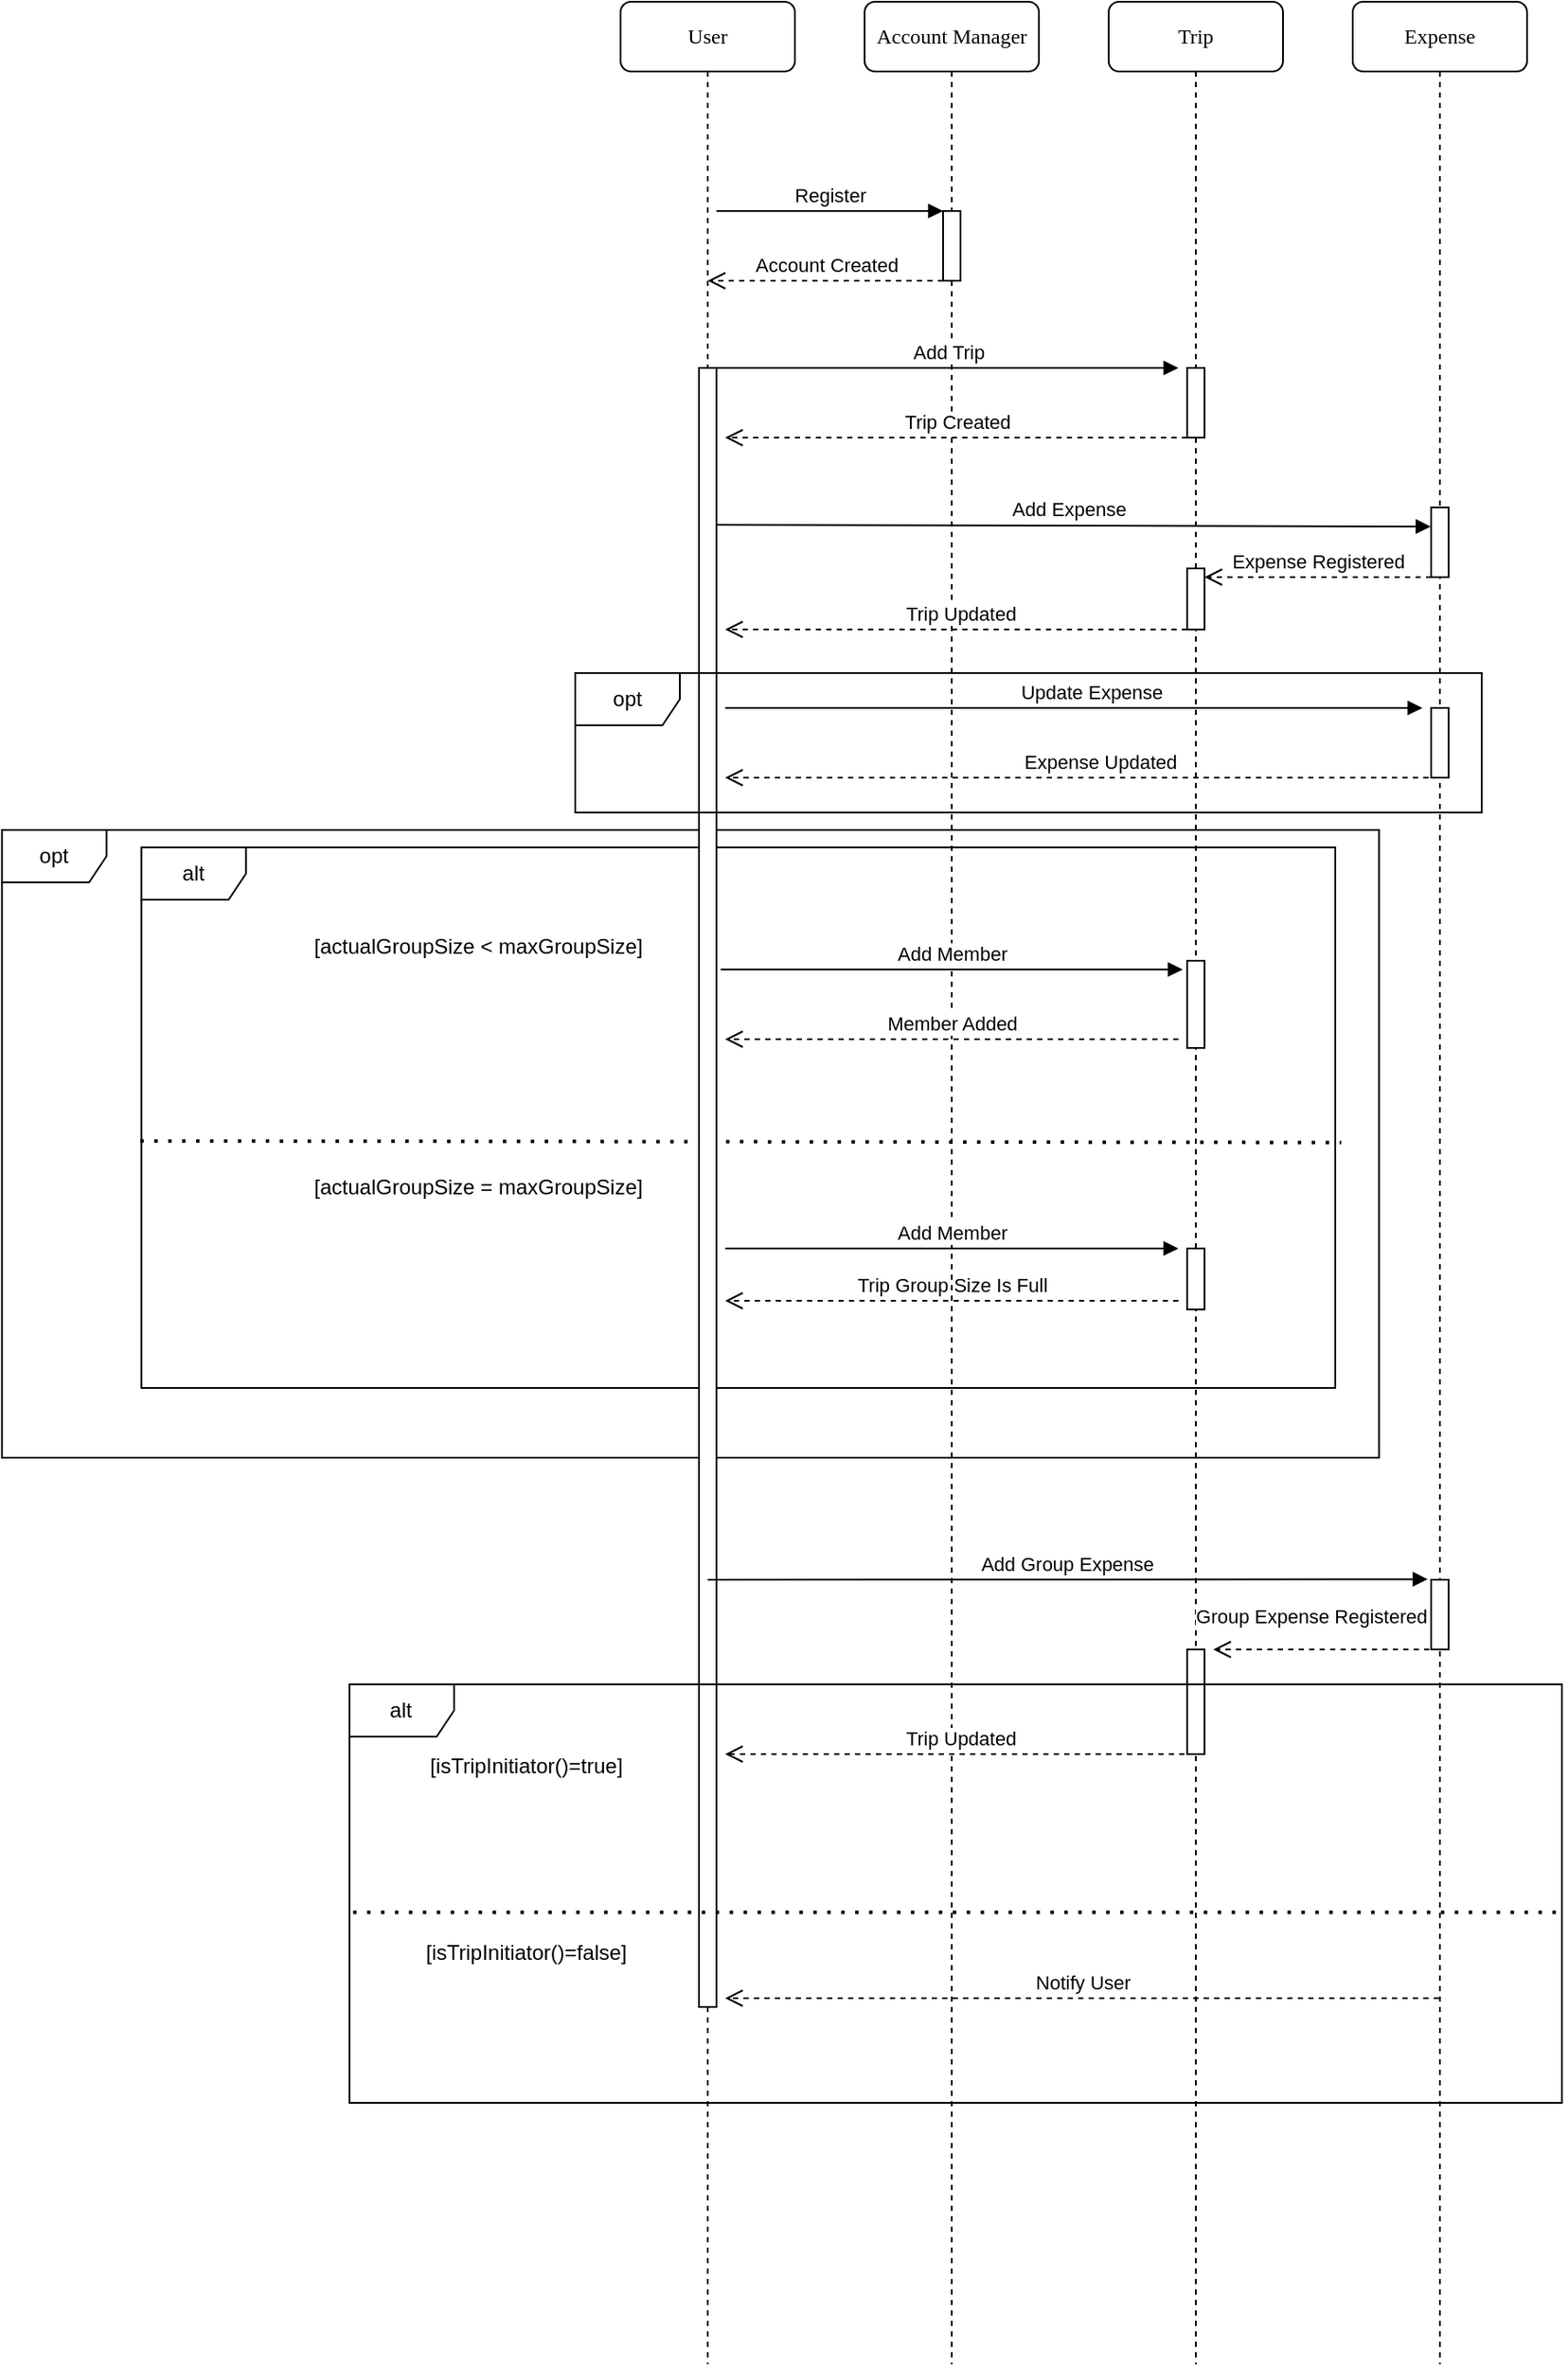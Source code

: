 <mxfile version="16.4.0" type="device"><diagram name="Page-1" id="13e1069c-82ec-6db2-03f1-153e76fe0fe0"><mxGraphModel dx="1385" dy="729" grid="1" gridSize="10" guides="1" tooltips="1" connect="1" arrows="1" fold="1" page="1" pageScale="1" pageWidth="1100" pageHeight="850" background="none" math="0" shadow="0"><root><mxCell id="0"/><mxCell id="1" parent="0"/><mxCell id="Bf9H2UPuoOY0qEnE6oBx-1" value="" style="group" vertex="1" connectable="0" parent="1"><mxGeometry x="280" y="540" width="745.138" height="350" as="geometry"/></mxCell><mxCell id="eTFLMmGqa3UORQQZCSRP-9" value="[actualGroupSize &amp;lt; maxGroupSize]" style="text;html=1;strokeColor=none;fillColor=none;align=center;verticalAlign=middle;whiteSpace=wrap;rounded=0;" parent="Bf9H2UPuoOY0qEnE6oBx-1" vertex="1"><mxGeometry x="0.018" y="41.469" width="456.568" height="31" as="geometry"/></mxCell><mxCell id="eTFLMmGqa3UORQQZCSRP-38" value="[actualGroupSize = maxGroupSize]" style="text;html=1;strokeColor=none;fillColor=none;align=center;verticalAlign=middle;whiteSpace=wrap;rounded=0;" parent="Bf9H2UPuoOY0qEnE6oBx-1" vertex="1"><mxGeometry y="179.302" width="456.568" height="31" as="geometry"/></mxCell><mxCell id="Bf9H2UPuoOY0qEnE6oBx-2" value="" style="group" vertex="1" connectable="0" parent="Bf9H2UPuoOY0qEnE6oBx-1"><mxGeometry x="35.138" width="710" height="350" as="geometry"/></mxCell><mxCell id="eTFLMmGqa3UORQQZCSRP-8" value="alt" style="shape=umlFrame;whiteSpace=wrap;html=1;width=60;height=30;" parent="Bf9H2UPuoOY0qEnE6oBx-2" vertex="1"><mxGeometry width="684.852" height="310" as="geometry"/></mxCell><mxCell id="eTFLMmGqa3UORQQZCSRP-37" value="" style="endArrow=none;dashed=1;html=1;dashPattern=1 3;strokeWidth=2;rounded=0;entryX=1.005;entryY=0.546;entryDx=0;entryDy=0;entryPerimeter=0;exitX=-0.001;exitY=0.543;exitDx=0;exitDy=0;exitPerimeter=0;" parent="Bf9H2UPuoOY0qEnE6oBx-2" target="eTFLMmGqa3UORQQZCSRP-8" edge="1" source="eTFLMmGqa3UORQQZCSRP-8"><mxGeometry width="50" height="50" relative="1" as="geometry"><mxPoint x="200.223" y="-31.0" as="sourcePoint"/><mxPoint x="314.365" y="-108.5" as="targetPoint"/></mxGeometry></mxCell><mxCell id="eTFLMmGqa3UORQQZCSRP-39" value="opt" style="shape=umlFrame;whiteSpace=wrap;html=1;" parent="Bf9H2UPuoOY0qEnE6oBx-2" vertex="1"><mxGeometry x="-80" y="-10" width="790" height="360" as="geometry"/></mxCell><mxCell id="Bf9H2UPuoOY0qEnE6oBx-7" value="Trip Group Size Is Full" style="html=1;verticalAlign=bottom;endArrow=open;dashed=1;endSize=8;rounded=0;" edge="1" parent="Bf9H2UPuoOY0qEnE6oBx-2"><mxGeometry relative="1" as="geometry"><mxPoint x="594.862" y="260" as="sourcePoint"/><mxPoint x="334.862" y="260" as="targetPoint"/><Array as="points"><mxPoint x="574.862" y="260"/><mxPoint x="484.862" y="260"/></Array></mxGeometry></mxCell><mxCell id="7baba1c4bc27f4b0-2" value="Account Manager" style="shape=umlLifeline;perimeter=lifelinePerimeter;whiteSpace=wrap;html=1;container=1;collapsible=0;recursiveResize=0;outlineConnect=0;rounded=1;shadow=0;comic=0;labelBackgroundColor=none;strokeWidth=1;fontFamily=Verdana;fontSize=12;align=center;" parent="1" vertex="1"><mxGeometry x="730" y="55" width="100" height="1355" as="geometry"/></mxCell><mxCell id="eTFLMmGqa3UORQQZCSRP-2" value="Account Created" style="html=1;verticalAlign=bottom;endArrow=open;dashed=1;endSize=8;rounded=0;" parent="7baba1c4bc27f4b0-2" target="7baba1c4bc27f4b0-8" edge="1"><mxGeometry relative="1" as="geometry"><mxPoint x="45" y="160" as="sourcePoint"/><mxPoint x="-35" y="160" as="targetPoint"/></mxGeometry></mxCell><mxCell id="eTFLMmGqa3UORQQZCSRP-33" value="Add Member" style="html=1;verticalAlign=bottom;endArrow=block;rounded=0;" parent="7baba1c4bc27f4b0-2" edge="1"><mxGeometry width="80" relative="1" as="geometry"><mxPoint x="-82.5" y="555" as="sourcePoint"/><mxPoint x="182.5" y="555" as="targetPoint"/><Array as="points"><mxPoint x="122.5" y="555"/></Array><mxPoint as="offset"/></mxGeometry></mxCell><mxCell id="eTFLMmGqa3UORQQZCSRP-34" value="Member Added" style="html=1;verticalAlign=bottom;endArrow=open;dashed=1;endSize=8;rounded=0;" parent="7baba1c4bc27f4b0-2" edge="1"><mxGeometry relative="1" as="geometry"><mxPoint x="180" y="595" as="sourcePoint"/><mxPoint x="-80" y="595" as="targetPoint"/></mxGeometry></mxCell><mxCell id="Bf9H2UPuoOY0qEnE6oBx-6" value="Add Member" style="html=1;verticalAlign=bottom;endArrow=block;rounded=0;" edge="1" parent="7baba1c4bc27f4b0-2"><mxGeometry width="80" relative="1" as="geometry"><mxPoint x="-80" y="715" as="sourcePoint"/><mxPoint x="180" y="715" as="targetPoint"/><mxPoint as="offset"/></mxGeometry></mxCell><mxCell id="Bf9H2UPuoOY0qEnE6oBx-13" value="Trip Updated" style="html=1;verticalAlign=bottom;endArrow=open;dashed=1;endSize=8;rounded=0;" edge="1" parent="7baba1c4bc27f4b0-2" source="eTFLMmGqa3UORQQZCSRP-20"><mxGeometry relative="1" as="geometry"><mxPoint x="180" y="1005" as="sourcePoint"/><mxPoint x="-80" y="1005" as="targetPoint"/></mxGeometry></mxCell><mxCell id="Bf9H2UPuoOY0qEnE6oBx-42" value="" style="html=1;points=[];perimeter=orthogonalPerimeter;" vertex="1" parent="7baba1c4bc27f4b0-2"><mxGeometry x="45" y="120" width="10" height="40" as="geometry"/></mxCell><mxCell id="7baba1c4bc27f4b0-8" value="User" style="shape=umlLifeline;perimeter=lifelinePerimeter;whiteSpace=wrap;html=1;container=1;collapsible=0;recursiveResize=0;outlineConnect=0;rounded=1;shadow=0;comic=0;labelBackgroundColor=none;strokeWidth=1;fontFamily=Verdana;fontSize=12;align=center;" parent="1" vertex="1"><mxGeometry x="590" y="55" width="100" height="1355" as="geometry"/></mxCell><mxCell id="Bf9H2UPuoOY0qEnE6oBx-46" value="" style="html=1;points=[];perimeter=orthogonalPerimeter;" vertex="1" parent="7baba1c4bc27f4b0-8"><mxGeometry x="45" y="210" width="10" height="940" as="geometry"/></mxCell><mxCell id="eTFLMmGqa3UORQQZCSRP-1" value="Register" style="html=1;verticalAlign=bottom;endArrow=block;rounded=0;" parent="7baba1c4bc27f4b0-8" edge="1"><mxGeometry width="80" relative="1" as="geometry"><mxPoint x="55" y="120" as="sourcePoint"/><mxPoint x="185" y="120" as="targetPoint"/></mxGeometry></mxCell><mxCell id="eTFLMmGqa3UORQQZCSRP-28" value="Add Trip" style="html=1;verticalAlign=bottom;endArrow=block;rounded=0;" parent="7baba1c4bc27f4b0-8" edge="1"><mxGeometry width="80" relative="1" as="geometry"><mxPoint x="55" y="210" as="sourcePoint"/><mxPoint x="320" y="210" as="targetPoint"/></mxGeometry></mxCell><mxCell id="Bf9H2UPuoOY0qEnE6oBx-10" value="Add Group Expense" style="html=1;verticalAlign=bottom;endArrow=block;rounded=0;entryX=-0.2;entryY=-0.007;entryDx=0;entryDy=0;entryPerimeter=0;" edge="1" parent="7baba1c4bc27f4b0-8" target="Bf9H2UPuoOY0qEnE6oBx-51"><mxGeometry x="0.001" width="80" relative="1" as="geometry"><mxPoint x="50" y="905" as="sourcePoint"/><mxPoint x="130" y="905" as="targetPoint"/><mxPoint as="offset"/></mxGeometry></mxCell><mxCell id="eTFLMmGqa3UORQQZCSRP-30" value="Add Expense" style="html=1;verticalAlign=bottom;endArrow=block;rounded=0;entryX=-0.029;entryY=0.275;entryDx=0;entryDy=0;entryPerimeter=0;" parent="7baba1c4bc27f4b0-8" target="Bf9H2UPuoOY0qEnE6oBx-44" edge="1"><mxGeometry x="-0.011" width="80" relative="1" as="geometry"><mxPoint x="55" y="300" as="sourcePoint"/><mxPoint x="460" y="300" as="targetPoint"/><mxPoint as="offset"/></mxGeometry></mxCell><mxCell id="eTFLMmGqa3UORQQZCSRP-15" value="Expense" style="shape=umlLifeline;perimeter=lifelinePerimeter;whiteSpace=wrap;html=1;container=1;collapsible=0;recursiveResize=0;outlineConnect=0;rounded=1;shadow=0;comic=0;labelBackgroundColor=none;strokeWidth=1;fontFamily=Verdana;fontSize=12;align=center;" parent="1" vertex="1"><mxGeometry x="1010" y="55" width="100" height="1355" as="geometry"/></mxCell><mxCell id="Bf9H2UPuoOY0qEnE6oBx-44" value="" style="html=1;points=[];perimeter=orthogonalPerimeter;" vertex="1" parent="eTFLMmGqa3UORQQZCSRP-15"><mxGeometry x="45" y="290" width="10" height="40" as="geometry"/></mxCell><mxCell id="Bf9H2UPuoOY0qEnE6oBx-51" value="" style="html=1;points=[];perimeter=orthogonalPerimeter;" vertex="1" parent="eTFLMmGqa3UORQQZCSRP-15"><mxGeometry x="45" y="905" width="10" height="40" as="geometry"/></mxCell><mxCell id="eTFLMmGqa3UORQQZCSRP-20" value="Trip" style="shape=umlLifeline;perimeter=lifelinePerimeter;whiteSpace=wrap;html=1;container=1;collapsible=0;recursiveResize=0;outlineConnect=0;rounded=1;shadow=0;comic=0;labelBackgroundColor=none;strokeWidth=1;fontFamily=Verdana;fontSize=12;align=center;" parent="1" vertex="1"><mxGeometry x="870" y="55" width="100" height="1355" as="geometry"/></mxCell><mxCell id="eTFLMmGqa3UORQQZCSRP-32" value="Trip Updated" style="html=1;verticalAlign=bottom;endArrow=open;dashed=1;endSize=8;rounded=0;" parent="eTFLMmGqa3UORQQZCSRP-20" edge="1"><mxGeometry x="-0.019" relative="1" as="geometry"><mxPoint x="45" y="360" as="sourcePoint"/><mxPoint x="-220" y="360" as="targetPoint"/><mxPoint as="offset"/></mxGeometry></mxCell><mxCell id="eTFLMmGqa3UORQQZCSRP-43" value="Expense Updated" style="html=1;verticalAlign=bottom;endArrow=open;dashed=1;endSize=8;rounded=0;" parent="eTFLMmGqa3UORQQZCSRP-20" edge="1" source="eTFLMmGqa3UORQQZCSRP-15"><mxGeometry x="-0.049" relative="1" as="geometry"><mxPoint x="180" y="445" as="sourcePoint"/><mxPoint x="-220" y="445" as="targetPoint"/><Array as="points"><mxPoint x="10" y="445"/></Array><mxPoint as="offset"/></mxGeometry></mxCell><mxCell id="Bf9H2UPuoOY0qEnE6oBx-43" value="" style="html=1;points=[];perimeter=orthogonalPerimeter;" vertex="1" parent="eTFLMmGqa3UORQQZCSRP-20"><mxGeometry x="45" y="210" width="10" height="40" as="geometry"/></mxCell><mxCell id="eTFLMmGqa3UORQQZCSRP-29" value="Trip Created" style="html=1;verticalAlign=bottom;endArrow=open;dashed=1;endSize=8;rounded=0;" parent="eTFLMmGqa3UORQQZCSRP-20" edge="1"><mxGeometry relative="1" as="geometry"><mxPoint x="45" y="250" as="sourcePoint"/><mxPoint x="-220" y="250" as="targetPoint"/></mxGeometry></mxCell><mxCell id="Bf9H2UPuoOY0qEnE6oBx-47" value="" style="html=1;points=[];perimeter=orthogonalPerimeter;" vertex="1" parent="eTFLMmGqa3UORQQZCSRP-20"><mxGeometry x="45" y="325" width="10" height="35" as="geometry"/></mxCell><mxCell id="Bf9H2UPuoOY0qEnE6oBx-49" value="" style="html=1;points=[];perimeter=orthogonalPerimeter;" vertex="1" parent="eTFLMmGqa3UORQQZCSRP-20"><mxGeometry x="45" y="550" width="10" height="50" as="geometry"/></mxCell><mxCell id="Bf9H2UPuoOY0qEnE6oBx-50" value="" style="html=1;points=[];perimeter=orthogonalPerimeter;" vertex="1" parent="eTFLMmGqa3UORQQZCSRP-20"><mxGeometry x="45" y="715" width="10" height="35" as="geometry"/></mxCell><mxCell id="Bf9H2UPuoOY0qEnE6oBx-52" value="" style="html=1;points=[];perimeter=orthogonalPerimeter;" vertex="1" parent="eTFLMmGqa3UORQQZCSRP-20"><mxGeometry x="45" y="945" width="10" height="60" as="geometry"/></mxCell><mxCell id="eTFLMmGqa3UORQQZCSRP-31" value="Expense Registered" style="html=1;verticalAlign=bottom;endArrow=open;dashed=1;endSize=8;rounded=0;" parent="1" target="Bf9H2UPuoOY0qEnE6oBx-47" edge="1"><mxGeometry relative="1" as="geometry"><mxPoint x="1055" y="385" as="sourcePoint"/><mxPoint x="930" y="385" as="targetPoint"/></mxGeometry></mxCell><mxCell id="eTFLMmGqa3UORQQZCSRP-41" value="Update Expense" style="html=1;verticalAlign=bottom;endArrow=block;rounded=0;" parent="1" edge="1"><mxGeometry x="0.049" width="80" relative="1" as="geometry"><mxPoint x="650" y="460" as="sourcePoint"/><mxPoint x="1050" y="460" as="targetPoint"/><mxPoint as="offset"/><Array as="points"><mxPoint x="980" y="460"/></Array></mxGeometry></mxCell><mxCell id="Bf9H2UPuoOY0qEnE6oBx-11" value="Group Expense Registered" style="html=1;verticalAlign=bottom;endArrow=open;dashed=1;endSize=8;rounded=0;" edge="1" parent="1"><mxGeometry x="0.142" y="-10" relative="1" as="geometry"><mxPoint x="1060" y="1000" as="sourcePoint"/><mxPoint x="930" y="1000" as="targetPoint"/><mxPoint as="offset"/></mxGeometry></mxCell><mxCell id="Bf9H2UPuoOY0qEnE6oBx-20" value="" style="group" vertex="1" connectable="0" parent="1"><mxGeometry x="420" y="1030" width="710" height="230" as="geometry"/></mxCell><mxCell id="Bf9H2UPuoOY0qEnE6oBx-16" value="alt" style="shape=umlFrame;whiteSpace=wrap;html=1;" vertex="1" parent="Bf9H2UPuoOY0qEnE6oBx-20"><mxGeometry x="14.49" y="-10" width="695.51" height="240" as="geometry"/></mxCell><mxCell id="Bf9H2UPuoOY0qEnE6oBx-17" value="" style="endArrow=none;dashed=1;html=1;dashPattern=1 3;strokeWidth=2;rounded=0;exitX=0.003;exitY=0.545;exitDx=0;exitDy=0;exitPerimeter=0;entryX=1;entryY=0.545;entryDx=0;entryDy=0;entryPerimeter=0;" edge="1" parent="Bf9H2UPuoOY0qEnE6oBx-20" source="Bf9H2UPuoOY0qEnE6oBx-16" target="Bf9H2UPuoOY0qEnE6oBx-16"><mxGeometry width="50" height="50" relative="1" as="geometry"><mxPoint x="1101.224" y="24.643" as="sourcePoint"/><mxPoint x="1173.673" y="-16.429" as="targetPoint"/></mxGeometry></mxCell><mxCell id="Bf9H2UPuoOY0qEnE6oBx-18" value="[isTripInitiator()=true]" style="text;html=1;strokeColor=none;fillColor=none;align=center;verticalAlign=middle;whiteSpace=wrap;rounded=0;" vertex="1" parent="Bf9H2UPuoOY0qEnE6oBx-20"><mxGeometry y="24.643" width="231.837" height="24.643" as="geometry"/></mxCell><mxCell id="Bf9H2UPuoOY0qEnE6oBx-19" value="[isTripInitiator()=false]" style="text;html=1;strokeColor=none;fillColor=none;align=center;verticalAlign=middle;whiteSpace=wrap;rounded=0;" vertex="1" parent="Bf9H2UPuoOY0qEnE6oBx-20"><mxGeometry y="131.429" width="231.837" height="24.643" as="geometry"/></mxCell><mxCell id="Bf9H2UPuoOY0qEnE6oBx-15" value="Notify User" style="html=1;verticalAlign=bottom;endArrow=open;dashed=1;endSize=8;rounded=0;" edge="1" parent="1" source="eTFLMmGqa3UORQQZCSRP-15"><mxGeometry relative="1" as="geometry"><mxPoint x="1040" y="1200" as="sourcePoint"/><mxPoint x="650" y="1200" as="targetPoint"/></mxGeometry></mxCell><mxCell id="Bf9H2UPuoOY0qEnE6oBx-40" value="opt" style="shape=umlFrame;whiteSpace=wrap;html=1;" vertex="1" parent="1"><mxGeometry x="564" y="440" width="520" height="80" as="geometry"/></mxCell><mxCell id="Bf9H2UPuoOY0qEnE6oBx-48" value="" style="html=1;points=[];perimeter=orthogonalPerimeter;" vertex="1" parent="1"><mxGeometry x="1055" y="460" width="10" height="40" as="geometry"/></mxCell></root></mxGraphModel></diagram></mxfile>